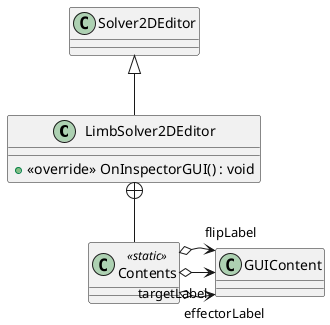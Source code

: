 @startuml
class LimbSolver2DEditor {
    + <<override>> OnInspectorGUI() : void
}
class Contents <<static>> {
}
Solver2DEditor <|-- LimbSolver2DEditor
LimbSolver2DEditor +-- Contents
Contents o-> "effectorLabel" GUIContent
Contents o-> "targetLabel" GUIContent
Contents o-> "flipLabel" GUIContent
@enduml
